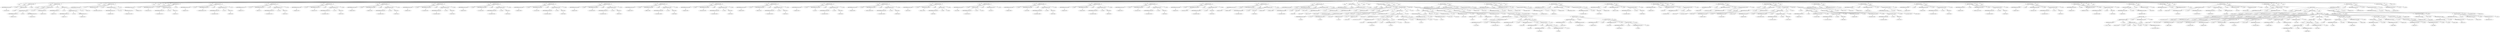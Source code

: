 digraph {

"Prog_91686"->"<
>91687";
"Prog_91686"->"<
>91688";
"Prog_91686"->"CallFunction_91689";
"CallFunction_91689"->"IDENTIFIERExpression_91690";
"IDENTIFIERExpression_91690"->"<set.seed>91691";
"CallFunction_91689"->"<(>91692";
"CallFunction_91689"->"INTExpression_91693";
"INTExpression_91693"->"<1>91694";
"CallFunction_91689"->"<)>91695";
"Prog_91686"->"<
>91696";
"Prog_91686"->"IfStatement_91697";
"IfStatement_91697"->"<if>91698";
"IfStatement_91697"->"<(>91699";
"IfStatement_91697"->"Comparisons_91700";
"Comparisons_91700"->"DollarAndAtOperators_91701";
"DollarAndAtOperators_91701"->"IDENTIFIERExpression_91702";
"IDENTIFIERExpression_91702"->"<.Platform>91703";
"DollarAndAtOperators_91701"->"<$>91704";
"DollarAndAtOperators_91701"->"IDENTIFIERExpression_91705";
"IDENTIFIERExpression_91705"->"<OS.type>91706";
"Comparisons_91700"->"<==>91707";
"Comparisons_91700"->"STRINGExpression_91708";
"STRINGExpression_91708"->"<windows>91709";
"IfStatement_91697"->"<)>91710";
"IfStatement_91697"->"CallFunction_91711";
"CallFunction_91711"->"IDENTIFIERExpression_91712";
"IDENTIFIERExpression_91712"->"<options>91713";
"CallFunction_91711"->"<(>91714";
"CallFunction_91711"->"AssignmentOpetators_91715";
"AssignmentOpetators_91715"->"IDENTIFIERExpression_91716";
"IDENTIFIERExpression_91716"->"<pager>91717";
"AssignmentOpetators_91715"->"<=>91718";
"AssignmentOpetators_91715"->"STRINGExpression_91719";
"STRINGExpression_91719"->"<console>91720";
"CallFunction_91711"->"<)>91721";
"Prog_91686"->"<
>91722";
"Prog_91686"->"<
>91723";
"Prog_91686"->"CallFunction_91724";
"CallFunction_91724"->"IDENTIFIERExpression_91725";
"IDENTIFIERExpression_91725"->"<pdf>91726";
"CallFunction_91724"->"<(>91727";
"CallFunction_91724"->"STRINGExpression_91728";
"STRINGExpression_91728"->"<reg-examples-1.pdf>91729";
"CallFunction_91724"->"<,>91730";
"CallFunction_91724"->"AssignmentOpetators_91731";
"AssignmentOpetators_91731"->"IDENTIFIERExpression_91732";
"IDENTIFIERExpression_91732"->"<encoding>91733";
"AssignmentOpetators_91731"->"<=>91734";
"AssignmentOpetators_91731"->"STRINGExpression_91735";
"STRINGExpression_91735"->"<ISOLatin1.enc>91736";
"CallFunction_91724"->"<)>91737";
"Prog_91686"->"<
>91738";
"Prog_91686"->"<
>91739";
"Prog_91686"->"<
>91740";
"Prog_91686"->"<
>91741";
"Prog_91686"->"CallFunction_91742";
"CallFunction_91742"->"IDENTIFIERExpression_91743";
"IDENTIFIERExpression_91743"->"<example>91744";
"CallFunction_91742"->"<(>91745";
"CallFunction_91742"->"IDENTIFIERExpression_91746";
"IDENTIFIERExpression_91746"->"<Cstack_info>91747";
"CallFunction_91742"->"<,>91748";
"CallFunction_91742"->"AssignmentOpetators_91749";
"AssignmentOpetators_91749"->"IDENTIFIERExpression_91750";
"IDENTIFIERExpression_91750"->"<run.donttest>91751";
"AssignmentOpetators_91749"->"<=>91752";
"AssignmentOpetators_91749"->"TRUE_91753";
"TRUE_91753"->"<TRUE>91754";
"CallFunction_91742"->"<)>91755";
"Prog_91686"->"<
>91756";
"Prog_91686"->"CallFunction_91757";
"CallFunction_91757"->"IDENTIFIERExpression_91758";
"IDENTIFIERExpression_91758"->"<example>91759";
"CallFunction_91757"->"<(>91760";
"CallFunction_91757"->"IDENTIFIERExpression_91761";
"IDENTIFIERExpression_91761"->"<DateTimeClasses>91762";
"CallFunction_91757"->"<,>91763";
"CallFunction_91757"->"AssignmentOpetators_91764";
"AssignmentOpetators_91764"->"IDENTIFIERExpression_91765";
"IDENTIFIERExpression_91765"->"<run.donttest>91766";
"AssignmentOpetators_91764"->"<=>91767";
"AssignmentOpetators_91764"->"TRUE_91768";
"TRUE_91768"->"<TRUE>91769";
"CallFunction_91757"->"<)>91770";
"Prog_91686"->"<
>91771";
"Prog_91686"->"CallFunction_91772";
"CallFunction_91772"->"IDENTIFIERExpression_91773";
"IDENTIFIERExpression_91773"->"<example>91774";
"CallFunction_91772"->"<(>91775";
"CallFunction_91772"->"IDENTIFIERExpression_91776";
"IDENTIFIERExpression_91776"->"<Dates>91777";
"CallFunction_91772"->"<,>91778";
"CallFunction_91772"->"AssignmentOpetators_91779";
"AssignmentOpetators_91779"->"IDENTIFIERExpression_91780";
"IDENTIFIERExpression_91780"->"<run.donttest>91781";
"AssignmentOpetators_91779"->"<=>91782";
"AssignmentOpetators_91779"->"TRUE_91783";
"TRUE_91783"->"<TRUE>91784";
"CallFunction_91772"->"<)>91785";
"Prog_91686"->"<
>91786";
"Prog_91686"->"CallFunction_91787";
"CallFunction_91787"->"IDENTIFIERExpression_91788";
"IDENTIFIERExpression_91788"->"<example>91789";
"CallFunction_91787"->"<(>91790";
"CallFunction_91787"->"IDENTIFIERExpression_91791";
"IDENTIFIERExpression_91791"->"<Ops.Date>91792";
"CallFunction_91787"->"<,>91793";
"CallFunction_91787"->"AssignmentOpetators_91794";
"AssignmentOpetators_91794"->"IDENTIFIERExpression_91795";
"IDENTIFIERExpression_91795"->"<run.donttest>91796";
"AssignmentOpetators_91794"->"<=>91797";
"AssignmentOpetators_91794"->"TRUE_91798";
"TRUE_91798"->"<TRUE>91799";
"CallFunction_91787"->"<)>91800";
"Prog_91686"->"<
>91801";
"Prog_91686"->"CallFunction_91802";
"CallFunction_91802"->"IDENTIFIERExpression_91803";
"IDENTIFIERExpression_91803"->"<example>91804";
"CallFunction_91802"->"<(>91805";
"CallFunction_91802"->"IDENTIFIERExpression_91806";
"IDENTIFIERExpression_91806"->"<Random>91807";
"CallFunction_91802"->"<,>91808";
"CallFunction_91802"->"AssignmentOpetators_91809";
"AssignmentOpetators_91809"->"IDENTIFIERExpression_91810";
"IDENTIFIERExpression_91810"->"<run.donttest>91811";
"AssignmentOpetators_91809"->"<=>91812";
"AssignmentOpetators_91809"->"TRUE_91813";
"TRUE_91813"->"<TRUE>91814";
"CallFunction_91802"->"<)>91815";
"Prog_91686"->"<
>91816";
"Prog_91686"->"CallFunction_91817";
"CallFunction_91817"->"IDENTIFIERExpression_91818";
"IDENTIFIERExpression_91818"->"<example>91819";
"CallFunction_91817"->"<(>91820";
"CallFunction_91817"->"IDENTIFIERExpression_91821";
"IDENTIFIERExpression_91821"->"<Sys.getpid>91822";
"CallFunction_91817"->"<,>91823";
"CallFunction_91817"->"AssignmentOpetators_91824";
"AssignmentOpetators_91824"->"IDENTIFIERExpression_91825";
"IDENTIFIERExpression_91825"->"<run.donttest>91826";
"AssignmentOpetators_91824"->"<=>91827";
"AssignmentOpetators_91824"->"TRUE_91828";
"TRUE_91828"->"<TRUE>91829";
"CallFunction_91817"->"<)>91830";
"Prog_91686"->"<
>91831";
"Prog_91686"->"CallFunction_91832";
"CallFunction_91832"->"IDENTIFIERExpression_91833";
"IDENTIFIERExpression_91833"->"<example>91834";
"CallFunction_91832"->"<(>91835";
"CallFunction_91832"->"IDENTIFIERExpression_91836";
"IDENTIFIERExpression_91836"->"<Sys.sleep>91837";
"CallFunction_91832"->"<,>91838";
"CallFunction_91832"->"AssignmentOpetators_91839";
"AssignmentOpetators_91839"->"IDENTIFIERExpression_91840";
"IDENTIFIERExpression_91840"->"<run.donttest>91841";
"AssignmentOpetators_91839"->"<=>91842";
"AssignmentOpetators_91839"->"TRUE_91843";
"TRUE_91843"->"<TRUE>91844";
"CallFunction_91832"->"<)>91845";
"Prog_91686"->"<
>91846";
"Prog_91686"->"CallFunction_91847";
"CallFunction_91847"->"IDENTIFIERExpression_91848";
"IDENTIFIERExpression_91848"->"<example>91849";
"CallFunction_91847"->"<(>91850";
"CallFunction_91847"->"IDENTIFIERExpression_91851";
"IDENTIFIERExpression_91851"->"<Sys.time>91852";
"CallFunction_91847"->"<,>91853";
"CallFunction_91847"->"AssignmentOpetators_91854";
"AssignmentOpetators_91854"->"IDENTIFIERExpression_91855";
"IDENTIFIERExpression_91855"->"<run.donttest>91856";
"AssignmentOpetators_91854"->"<=>91857";
"AssignmentOpetators_91854"->"TRUE_91858";
"TRUE_91858"->"<TRUE>91859";
"CallFunction_91847"->"<)>91860";
"Prog_91686"->"<
>91861";
"Prog_91686"->"CallFunction_91862";
"CallFunction_91862"->"IDENTIFIERExpression_91863";
"IDENTIFIERExpression_91863"->"<example>91864";
"CallFunction_91862"->"<(>91865";
"CallFunction_91862"->"IDENTIFIERExpression_91866";
"IDENTIFIERExpression_91866"->"<as.POSIXlt>91867";
"CallFunction_91862"->"<,>91868";
"CallFunction_91862"->"AssignmentOpetators_91869";
"AssignmentOpetators_91869"->"IDENTIFIERExpression_91870";
"IDENTIFIERExpression_91870"->"<run.donttest>91871";
"AssignmentOpetators_91869"->"<=>91872";
"AssignmentOpetators_91869"->"TRUE_91873";
"TRUE_91873"->"<TRUE>91874";
"CallFunction_91862"->"<)>91875";
"Prog_91686"->"<
>91876";
"Prog_91686"->"CallFunction_91877";
"CallFunction_91877"->"IDENTIFIERExpression_91878";
"IDENTIFIERExpression_91878"->"<example>91879";
"CallFunction_91877"->"<(>91880";
"CallFunction_91877"->"IDENTIFIERExpression_91881";
"IDENTIFIERExpression_91881"->"<difftime>91882";
"CallFunction_91877"->"<,>91883";
"CallFunction_91877"->"AssignmentOpetators_91884";
"AssignmentOpetators_91884"->"IDENTIFIERExpression_91885";
"IDENTIFIERExpression_91885"->"<run.donttest>91886";
"AssignmentOpetators_91884"->"<=>91887";
"AssignmentOpetators_91884"->"TRUE_91888";
"TRUE_91888"->"<TRUE>91889";
"CallFunction_91877"->"<)>91890";
"Prog_91686"->"<
>91891";
"Prog_91686"->"CallFunction_91892";
"CallFunction_91892"->"IDENTIFIERExpression_91893";
"IDENTIFIERExpression_91893"->"<example>91894";
"CallFunction_91892"->"<(>91895";
"CallFunction_91892"->"IDENTIFIERExpression_91896";
"IDENTIFIERExpression_91896"->"<format.Date>91897";
"CallFunction_91892"->"<,>91898";
"CallFunction_91892"->"AssignmentOpetators_91899";
"AssignmentOpetators_91899"->"IDENTIFIERExpression_91900";
"IDENTIFIERExpression_91900"->"<run.donttest>91901";
"AssignmentOpetators_91899"->"<=>91902";
"AssignmentOpetators_91899"->"TRUE_91903";
"TRUE_91903"->"<TRUE>91904";
"CallFunction_91892"->"<)>91905";
"Prog_91686"->"<
>91906";
"Prog_91686"->"CallFunction_91907";
"CallFunction_91907"->"IDENTIFIERExpression_91908";
"IDENTIFIERExpression_91908"->"<example>91909";
"CallFunction_91907"->"<(>91910";
"CallFunction_91907"->"IDENTIFIERExpression_91911";
"IDENTIFIERExpression_91911"->"<Reduce>91912";
"CallFunction_91907"->"<,>91913";
"CallFunction_91907"->"AssignmentOpetators_91914";
"AssignmentOpetators_91914"->"IDENTIFIERExpression_91915";
"IDENTIFIERExpression_91915"->"<run.donttest>91916";
"AssignmentOpetators_91914"->"<=>91917";
"AssignmentOpetators_91914"->"TRUE_91918";
"TRUE_91918"->"<TRUE>91919";
"CallFunction_91907"->"<)>91920";
"Prog_91686"->"<
>91921";
"Prog_91686"->"CallFunction_91922";
"CallFunction_91922"->"IDENTIFIERExpression_91923";
"IDENTIFIERExpression_91923"->"<example>91924";
"CallFunction_91922"->"<(>91925";
"CallFunction_91922"->"IDENTIFIERExpression_91926";
"IDENTIFIERExpression_91926"->"<gc>91927";
"CallFunction_91922"->"<,>91928";
"CallFunction_91922"->"AssignmentOpetators_91929";
"AssignmentOpetators_91929"->"IDENTIFIERExpression_91930";
"IDENTIFIERExpression_91930"->"<run.donttest>91931";
"AssignmentOpetators_91929"->"<=>91932";
"AssignmentOpetators_91929"->"TRUE_91933";
"TRUE_91933"->"<TRUE>91934";
"CallFunction_91922"->"<)>91935";
"Prog_91686"->"<
>91936";
"Prog_91686"->"CallFunction_91937";
"CallFunction_91937"->"IDENTIFIERExpression_91938";
"IDENTIFIERExpression_91938"->"<example>91939";
"CallFunction_91937"->"<(>91940";
"CallFunction_91937"->"IDENTIFIERExpression_91941";
"IDENTIFIERExpression_91941"->"<memory.profile>91942";
"CallFunction_91937"->"<,>91943";
"CallFunction_91937"->"AssignmentOpetators_91944";
"AssignmentOpetators_91944"->"IDENTIFIERExpression_91945";
"IDENTIFIERExpression_91945"->"<run.donttest>91946";
"AssignmentOpetators_91944"->"<=>91947";
"AssignmentOpetators_91944"->"TRUE_91948";
"TRUE_91948"->"<TRUE>91949";
"CallFunction_91937"->"<)>91950";
"Prog_91686"->"<
>91951";
"Prog_91686"->"CallFunction_91952";
"CallFunction_91952"->"IDENTIFIERExpression_91953";
"IDENTIFIERExpression_91953"->"<paste>91954";
"CallFunction_91952"->"<(>91955";
"CallFunction_91952"->"STRINGExpression_91956";
"STRINGExpression_91956"->"<Today is>91957";
"CallFunction_91952"->"<,>91958";
"CallFunction_91952"->"CallFunction_91959";
"CallFunction_91959"->"IDENTIFIERExpression_91960";
"IDENTIFIERExpression_91960"->"<date>91961";
"CallFunction_91959"->"<(>91962";
"CallFunction_91959"->"<)>91963";
"CallFunction_91952"->"<)>91964";
"Prog_91686"->"<
>91965";
"Prog_91686"->"CallFunction_91966";
"CallFunction_91966"->"IDENTIFIERExpression_91967";
"IDENTIFIERExpression_91967"->"<trunc>91968";
"CallFunction_91966"->"<(>91969";
"CallFunction_91966"->"CallFunction_91970";
"CallFunction_91970"->"IDENTIFIERExpression_91971";
"IDENTIFIERExpression_91971"->"<Sys.time>91972";
"CallFunction_91970"->"<(>91973";
"CallFunction_91970"->"<)>91974";
"CallFunction_91966"->"<,>91975";
"CallFunction_91966"->"STRINGExpression_91976";
"STRINGExpression_91976"->"<day>91977";
"CallFunction_91966"->"<)>91978";
"Prog_91686"->"<
>91979";
"Prog_91686"->"CallFunction_91980";
"CallFunction_91980"->"IDENTIFIERExpression_91981";
"IDENTIFIERExpression_91981"->"<example>91982";
"CallFunction_91980"->"<(>91983";
"CallFunction_91980"->"IDENTIFIERExpression_91984";
"IDENTIFIERExpression_91984"->"<srcref>91985";
"CallFunction_91980"->"<,>91986";
"CallFunction_91980"->"AssignmentOpetators_91987";
"AssignmentOpetators_91987"->"IDENTIFIERExpression_91988";
"IDENTIFIERExpression_91988"->"<run.donttest>91989";
"AssignmentOpetators_91987"->"<=>91990";
"AssignmentOpetators_91987"->"TRUE_91991";
"TRUE_91991"->"<TRUE>91992";
"CallFunction_91980"->"<)>91993";
"Prog_91686"->"<
>91994";
"Prog_91686"->"CallFunction_91995";
"CallFunction_91995"->"IDENTIFIERExpression_91996";
"IDENTIFIERExpression_91996"->"<example>91997";
"CallFunction_91995"->"<(>91998";
"CallFunction_91995"->"IDENTIFIERExpression_91999";
"IDENTIFIERExpression_91999"->"<strptime>92000";
"CallFunction_91995"->"<,>92001";
"CallFunction_91995"->"AssignmentOpetators_92002";
"AssignmentOpetators_92002"->"IDENTIFIERExpression_92003";
"IDENTIFIERExpression_92003"->"<run.donttest>92004";
"AssignmentOpetators_92002"->"<=>92005";
"AssignmentOpetators_92002"->"TRUE_92006";
"TRUE_92006"->"<TRUE>92007";
"CallFunction_91995"->"<)>92008";
"Prog_91686"->"<
>92009";
"Prog_91686"->"CallFunction_92010";
"CallFunction_92010"->"IDENTIFIERExpression_92011";
"IDENTIFIERExpression_92011"->"<example>92012";
"CallFunction_92010"->"<(>92013";
"CallFunction_92010"->"IDENTIFIERExpression_92014";
"IDENTIFIERExpression_92014"->"<sys.parent>92015";
"CallFunction_92010"->"<,>92016";
"CallFunction_92010"->"AssignmentOpetators_92017";
"AssignmentOpetators_92017"->"IDENTIFIERExpression_92018";
"IDENTIFIERExpression_92018"->"<run.donttest>92019";
"AssignmentOpetators_92017"->"<=>92020";
"AssignmentOpetators_92017"->"TRUE_92021";
"TRUE_92021"->"<TRUE>92022";
"CallFunction_92010"->"<)>92023";
"Prog_91686"->"<
>92024";
"Prog_91686"->"CallFunction_92025";
"CallFunction_92025"->"IDENTIFIERExpression_92026";
"IDENTIFIERExpression_92026"->"<example>92027";
"CallFunction_92025"->"<(>92028";
"CallFunction_92025"->"IDENTIFIERExpression_92029";
"IDENTIFIERExpression_92029"->"<system.time>92030";
"CallFunction_92025"->"<,>92031";
"CallFunction_92025"->"AssignmentOpetators_92032";
"AssignmentOpetators_92032"->"IDENTIFIERExpression_92033";
"IDENTIFIERExpression_92033"->"<run.donttest>92034";
"AssignmentOpetators_92032"->"<=>92035";
"AssignmentOpetators_92032"->"TRUE_92036";
"TRUE_92036"->"<TRUE>92037";
"CallFunction_92025"->"<)>92038";
"Prog_91686"->"<
>92039";
"Prog_91686"->"CallFunction_92040";
"CallFunction_92040"->"IDENTIFIERExpression_92041";
"IDENTIFIERExpression_92041"->"<example>92042";
"CallFunction_92040"->"<(>92043";
"CallFunction_92040"->"IDENTIFIERExpression_92044";
"IDENTIFIERExpression_92044"->"<tempfile>92045";
"CallFunction_92040"->"<,>92046";
"CallFunction_92040"->"AssignmentOpetators_92047";
"AssignmentOpetators_92047"->"IDENTIFIERExpression_92048";
"IDENTIFIERExpression_92048"->"<run.donttest>92049";
"AssignmentOpetators_92047"->"<=>92050";
"AssignmentOpetators_92047"->"TRUE_92051";
"TRUE_92051"->"<TRUE>92052";
"CallFunction_92040"->"<)>92053";
"Prog_91686"->"<
>92054";
"Prog_91686"->"CallFunction_92055";
"CallFunction_92055"->"IDENTIFIERExpression_92056";
"IDENTIFIERExpression_92056"->"<example>92057";
"CallFunction_92055"->"<(>92058";
"CallFunction_92055"->"IDENTIFIERExpression_92059";
"IDENTIFIERExpression_92059"->"<weekdays>92060";
"CallFunction_92055"->"<,>92061";
"CallFunction_92055"->"AssignmentOpetators_92062";
"AssignmentOpetators_92062"->"IDENTIFIERExpression_92063";
"IDENTIFIERExpression_92063"->"<run.donttest>92064";
"AssignmentOpetators_92062"->"<=>92065";
"AssignmentOpetators_92062"->"TRUE_92066";
"TRUE_92066"->"<TRUE>92067";
"CallFunction_92055"->"<)>92068";
"Prog_91686"->"<
>92069";
"Prog_91686"->"CallFunction_92070";
"CallFunction_92070"->"IDENTIFIERExpression_92071";
"IDENTIFIERExpression_92071"->"<library>92072";
"CallFunction_92070"->"<(>92073";
"CallFunction_92070"->"AssignmentOpetators_92074";
"AssignmentOpetators_92074"->"IDENTIFIERExpression_92075";
"IDENTIFIERExpression_92075"->"<help>92076";
"AssignmentOpetators_92074"->"<=>92077";
"AssignmentOpetators_92074"->"STRINGExpression_92078";
"STRINGExpression_92078"->"<splines>92079";
"CallFunction_92070"->"<)>92080";
"Prog_91686"->"<
>92081";
"Prog_91686"->"<
>92082";
"Prog_91686"->"<
>92083";
"Prog_91686"->"IfElseStatement_92084";
"IfElseStatement_92084"->"<if>92085";
"IfElseStatement_92084"->"<(>92086";
"IfElseStatement_92084"->"CallFunction_92087";
"CallFunction_92087"->"IDENTIFIERExpression_92088";
"IDENTIFIERExpression_92088"->"<require>92089";
"CallFunction_92087"->"<(>92090";
"CallFunction_92087"->"STRINGExpression_92091";
"STRINGExpression_92091"->"<microbenchmark>92092";
"CallFunction_92087"->"<)>92093";
"IfElseStatement_92084"->"<)>92094";
"IfElseStatement_92084"->"Compound_92095";
"Compound_92095"->"<{>92096";
"Compound_92095"->"CallFunction_92097";
"CallFunction_92097"->"AssignmentOpetators_92098";
"AssignmentOpetators_92098"->"IDENTIFIERExpression_92099";
"IDENTIFIERExpression_92099"->"<x>92100";
"AssignmentOpetators_92098"->"<<->92101";
"AssignmentOpetators_92098"->"IDENTIFIERExpression_92102";
"IDENTIFIERExpression_92102"->"<c>92103";
"CallFunction_92097"->"<(>92104";
"CallFunction_92097"->"NaN_92105";
"NaN_92105"->"<NaN>92106";
"CallFunction_92097"->"<,>92107";
"CallFunction_92097"->"ColonOperator_92108";
"ColonOperator_92108"->"INTExpression_92109";
"INTExpression_92109"->"<1>92110";
"ColonOperator_92108"->"<:>92111";
"ColonOperator_92108"->"INTExpression_92112";
"INTExpression_92112"->"<10000>92113";
"CallFunction_92097"->"<)>92114";
"Compound_92095"->"<
>92115";
"Compound_92095"->"CallFunction_92116";
"CallFunction_92116"->"IDENTIFIERExpression_92117";
"IDENTIFIERExpression_92117"->"<print>92118";
"CallFunction_92116"->"<(>92119";
"CallFunction_92116"->"CallFunction_92120";
"CallFunction_92120"->"IDENTIFIERExpression_92121";
"IDENTIFIERExpression_92121"->"<microbenchmark>92122";
"CallFunction_92120"->"<(>92123";
"CallFunction_92120"->"CallFunction_92124";
"CallFunction_92124"->"IDENTIFIERExpression_92125";
"IDENTIFIERExpression_92125"->"<any>92126";
"CallFunction_92124"->"<(>92127";
"CallFunction_92124"->"CallFunction_92128";
"CallFunction_92128"->"IDENTIFIERExpression_92129";
"IDENTIFIERExpression_92129"->"<is.na>92130";
"CallFunction_92128"->"<(>92131";
"CallFunction_92128"->"IDENTIFIERExpression_92132";
"IDENTIFIERExpression_92132"->"<x>92133";
"CallFunction_92128"->"<)>92134";
"CallFunction_92124"->"<)>92135";
"CallFunction_92120"->"<,>92136";
"CallFunction_92120"->"CallFunction_92137";
"CallFunction_92137"->"IDENTIFIERExpression_92138";
"IDENTIFIERExpression_92138"->"<anyNA>92139";
"CallFunction_92137"->"<(>92140";
"CallFunction_92137"->"IDENTIFIERExpression_92141";
"IDENTIFIERExpression_92141"->"<x>92142";
"CallFunction_92137"->"<)>92143";
"CallFunction_92120"->"<)>92144";
"CallFunction_92116"->"<)>92145";
"Compound_92095"->"<
>92146";
"Compound_92095"->"<}>92147";
"IfElseStatement_92084"->"<else>92148";
"IfElseStatement_92084"->"Compound_92149";
"Compound_92149"->"<{>92150";
"Compound_92149"->"CallFunction_92151";
"CallFunction_92151"->"AssignmentOpetators_92152";
"AssignmentOpetators_92152"->"IDENTIFIERExpression_92153";
"IDENTIFIERExpression_92153"->"<x>92154";
"AssignmentOpetators_92152"->"<<->92155";
"AssignmentOpetators_92152"->"IDENTIFIERExpression_92156";
"IDENTIFIERExpression_92156"->"<c>92157";
"CallFunction_92151"->"<(>92158";
"CallFunction_92151"->"NaN_92159";
"NaN_92159"->"<NaN>92160";
"CallFunction_92151"->"<,>92161";
"CallFunction_92151"->"FLOATExpression_92162";
"FLOATExpression_92162"->"<1e6>92163";
"CallFunction_92151"->"<)>92164";
"Compound_92149"->"<
>92165";
"Compound_92149"->"AssignmentOpetators_92166";
"AssignmentOpetators_92166"->"IDENTIFIERExpression_92167";
"IDENTIFIERExpression_92167"->"<nSim>92168";
"AssignmentOpetators_92166"->"<<->92169";
"AssignmentOpetators_92166"->"ExponentiationBinary_92170";
"ExponentiationBinary_92170"->"INTExpression_92171";
"INTExpression_92171"->"<2>92172";
"ExponentiationBinary_92170"->"<^>92173";
"ExponentiationBinary_92170"->"INTExpression_92174";
"INTExpression_92174"->"<13>92175";
"Compound_92149"->"<
>92176";
"Compound_92149"->"CallFunction_92177";
"CallFunction_92177"->"IDENTIFIERExpression_92178";
"IDENTIFIERExpression_92178"->"<print>92179";
"CallFunction_92177"->"<(>92180";
"CallFunction_92177"->"CallFunction_92181";
"CallFunction_92181"->"IDENTIFIERExpression_92182";
"IDENTIFIERExpression_92182"->"<rbind>92183";
"CallFunction_92181"->"<(>92184";
"CallFunction_92181"->"CallFunction_92185";
"CallFunction_92185"->"AssignmentOpetators_92186";
"AssignmentOpetators_92186"->"IDENTIFIERExpression_92187";
"IDENTIFIERExpression_92187"->"<is.na>92188";
"AssignmentOpetators_92186"->"<=>92189";
"AssignmentOpetators_92186"->"IDENTIFIERExpression_92190";
"IDENTIFIERExpression_92190"->"<system.time>92191";
"CallFunction_92185"->"<(>92192";
"CallFunction_92185"->"CallFunction_92193";
"CallFunction_92193"->"IDENTIFIERExpression_92194";
"IDENTIFIERExpression_92194"->"<replicate>92195";
"CallFunction_92193"->"<(>92196";
"CallFunction_92193"->"IDENTIFIERExpression_92197";
"IDENTIFIERExpression_92197"->"<nSim>92198";
"CallFunction_92193"->"<,>92199";
"CallFunction_92193"->"CallFunction_92200";
"CallFunction_92200"->"IDENTIFIERExpression_92201";
"IDENTIFIERExpression_92201"->"<any>92202";
"CallFunction_92200"->"<(>92203";
"CallFunction_92200"->"CallFunction_92204";
"CallFunction_92204"->"IDENTIFIERExpression_92205";
"IDENTIFIERExpression_92205"->"<is.na>92206";
"CallFunction_92204"->"<(>92207";
"CallFunction_92204"->"IDENTIFIERExpression_92208";
"IDENTIFIERExpression_92208"->"<x>92209";
"CallFunction_92204"->"<)>92210";
"CallFunction_92200"->"<)>92211";
"CallFunction_92193"->"<)>92212";
"CallFunction_92185"->"<)>92213";
"CallFunction_92181"->"<,>92214";
"CallFunction_92181"->"CallFunction_92215";
"CallFunction_92215"->"AssignmentOpetators_92216";
"AssignmentOpetators_92216"->"IDENTIFIERExpression_92217";
"IDENTIFIERExpression_92217"->"<anyNA>92218";
"AssignmentOpetators_92216"->"<=>92219";
"AssignmentOpetators_92216"->"IDENTIFIERExpression_92220";
"IDENTIFIERExpression_92220"->"<system.time>92221";
"CallFunction_92215"->"<(>92222";
"CallFunction_92215"->"CallFunction_92223";
"CallFunction_92223"->"IDENTIFIERExpression_92224";
"IDENTIFIERExpression_92224"->"<replicate>92225";
"CallFunction_92223"->"<(>92226";
"CallFunction_92223"->"IDENTIFIERExpression_92227";
"IDENTIFIERExpression_92227"->"<nSim>92228";
"CallFunction_92223"->"<,>92229";
"CallFunction_92223"->"CallFunction_92230";
"CallFunction_92230"->"IDENTIFIERExpression_92231";
"IDENTIFIERExpression_92231"->"<anyNA>92232";
"CallFunction_92230"->"<(>92233";
"CallFunction_92230"->"IDENTIFIERExpression_92234";
"IDENTIFIERExpression_92234"->"<x>92235";
"CallFunction_92230"->"<)>92236";
"CallFunction_92223"->"<)>92237";
"CallFunction_92215"->"<)>92238";
"CallFunction_92181"->"<)>92239";
"CallFunction_92177"->"<)>92240";
"Compound_92149"->"<
>92241";
"Compound_92149"->"<}>92242";
"Prog_91686"->"<
>92243";
"Prog_91686"->"<
>92244";
"Prog_91686"->"<
>92245";
"Prog_91686"->"CallFunction_92246";
"CallFunction_92246"->"IDENTIFIERExpression_92247";
"IDENTIFIERExpression_92247"->"<example>92248";
"CallFunction_92246"->"<(>92249";
"CallFunction_92246"->"IDENTIFIERExpression_92250";
"IDENTIFIERExpression_92250"->"<news>92251";
"CallFunction_92246"->"<,>92252";
"CallFunction_92246"->"AssignmentOpetators_92253";
"AssignmentOpetators_92253"->"IDENTIFIERExpression_92254";
"IDENTIFIERExpression_92254"->"<run.donttest>92255";
"AssignmentOpetators_92253"->"<=>92256";
"AssignmentOpetators_92253"->"TRUE_92257";
"TRUE_92257"->"<TRUE>92258";
"CallFunction_92246"->"<)>92259";
"Prog_91686"->"<
>92260";
"Prog_91686"->"CallFunction_92261";
"CallFunction_92261"->"IDENTIFIERExpression_92262";
"IDENTIFIERExpression_92262"->"<example>92263";
"CallFunction_92261"->"<(>92264";
"CallFunction_92261"->"IDENTIFIERExpression_92265";
"IDENTIFIERExpression_92265"->"<sessionInfo>92266";
"CallFunction_92261"->"<,>92267";
"CallFunction_92261"->"AssignmentOpetators_92268";
"AssignmentOpetators_92268"->"IDENTIFIERExpression_92269";
"IDENTIFIERExpression_92269"->"<run.donttest>92270";
"AssignmentOpetators_92268"->"<=>92271";
"AssignmentOpetators_92268"->"TRUE_92272";
"TRUE_92272"->"<TRUE>92273";
"CallFunction_92261"->"<)>92274";
"Prog_91686"->"<
>92275";
"Prog_91686"->"<
>92276";
"Prog_91686"->"<
>92277";
"Prog_91686"->"CallFunction_92278";
"CallFunction_92278"->"IDENTIFIERExpression_92279";
"IDENTIFIERExpression_92279"->"<example>92280";
"CallFunction_92278"->"<(>92281";
"CallFunction_92278"->"IDENTIFIERExpression_92282";
"IDENTIFIERExpression_92282"->"<JohnsonJohnson>92283";
"CallFunction_92278"->"<,>92284";
"CallFunction_92278"->"AssignmentOpetators_92285";
"AssignmentOpetators_92285"->"IDENTIFIERExpression_92286";
"IDENTIFIERExpression_92286"->"<run.donttest>92287";
"AssignmentOpetators_92285"->"<=>92288";
"AssignmentOpetators_92285"->"TRUE_92289";
"TRUE_92289"->"<TRUE>92290";
"CallFunction_92278"->"<)>92291";
"Prog_91686"->"<
>92292";
"Prog_91686"->"CallFunction_92293";
"CallFunction_92293"->"IDENTIFIERExpression_92294";
"IDENTIFIERExpression_92294"->"<example>92295";
"CallFunction_92293"->"<(>92296";
"CallFunction_92293"->"IDENTIFIERExpression_92297";
"IDENTIFIERExpression_92297"->"<ability.cov>92298";
"CallFunction_92293"->"<,>92299";
"CallFunction_92293"->"AssignmentOpetators_92300";
"AssignmentOpetators_92300"->"IDENTIFIERExpression_92301";
"IDENTIFIERExpression_92301"->"<run.donttest>92302";
"AssignmentOpetators_92300"->"<=>92303";
"AssignmentOpetators_92300"->"TRUE_92304";
"TRUE_92304"->"<TRUE>92305";
"CallFunction_92293"->"<)>92306";
"Prog_91686"->"<
>92307";
"Prog_91686"->"CallFunction_92308";
"CallFunction_92308"->"IDENTIFIERExpression_92309";
"IDENTIFIERExpression_92309"->"<example>92310";
"CallFunction_92308"->"<(>92311";
"CallFunction_92308"->"IDENTIFIERExpression_92312";
"IDENTIFIERExpression_92312"->"<npk>92313";
"CallFunction_92308"->"<,>92314";
"CallFunction_92308"->"AssignmentOpetators_92315";
"AssignmentOpetators_92315"->"IDENTIFIERExpression_92316";
"IDENTIFIERExpression_92316"->"<run.donttest>92317";
"AssignmentOpetators_92315"->"<=>92318";
"AssignmentOpetators_92315"->"TRUE_92319";
"TRUE_92319"->"<TRUE>92320";
"CallFunction_92308"->"<)>92321";
"Prog_91686"->"<
>92322";
"Prog_91686"->"<
>92323";
"Prog_91686"->"<
>92324";
"Prog_91686"->"CallFunction_92325";
"CallFunction_92325"->"IDENTIFIERExpression_92326";
"IDENTIFIERExpression_92326"->"<example>92327";
"CallFunction_92325"->"<(>92328";
"CallFunction_92325"->"IDENTIFIERExpression_92329";
"IDENTIFIERExpression_92329"->"<grSoftVersion>92330";
"CallFunction_92325"->"<,>92331";
"CallFunction_92325"->"AssignmentOpetators_92332";
"AssignmentOpetators_92332"->"IDENTIFIERExpression_92333";
"IDENTIFIERExpression_92333"->"<run.donttest>92334";
"AssignmentOpetators_92332"->"<=>92335";
"AssignmentOpetators_92332"->"TRUE_92336";
"TRUE_92336"->"<TRUE>92337";
"CallFunction_92325"->"<)>92338";
"Prog_91686"->"<
>92339";
"Prog_91686"->"IfElseStatement_92340";
"IfElseStatement_92340"->"<if>92341";
"IfElseStatement_92340"->"<(>92342";
"IfElseStatement_92340"->"Comparisons_92343";
"Comparisons_92343"->"DollarAndAtOperators_92344";
"DollarAndAtOperators_92344"->"IDENTIFIERExpression_92345";
"IDENTIFIERExpression_92345"->"<.Platform>92346";
"DollarAndAtOperators_92344"->"<$>92347";
"DollarAndAtOperators_92344"->"IDENTIFIERExpression_92348";
"IDENTIFIERExpression_92348"->"<OS.type>92349";
"Comparisons_92343"->"<==>92350";
"Comparisons_92343"->"STRINGExpression_92351";
"STRINGExpression_92351"->"<windows>92352";
"IfElseStatement_92340"->"<)>92353";
"IfElseStatement_92340"->"Compound_92354";
"Compound_92354"->"<{>92355";
"Compound_92354"->"CallFunction_92356";
"CallFunction_92356"->"IDENTIFIERExpression_92357";
"IDENTIFIERExpression_92357"->"<example>92358";
"CallFunction_92356"->"<(>92359";
"CallFunction_92356"->"IDENTIFIERExpression_92360";
"IDENTIFIERExpression_92360"->"<windowsFonts>92361";
"CallFunction_92356"->"<,>92362";
"CallFunction_92356"->"AssignmentOpetators_92363";
"AssignmentOpetators_92363"->"IDENTIFIERExpression_92364";
"IDENTIFIERExpression_92364"->"<run.donttest>92365";
"AssignmentOpetators_92363"->"<=>92366";
"AssignmentOpetators_92363"->"TRUE_92367";
"TRUE_92367"->"<TRUE>92368";
"CallFunction_92356"->"<)>92369";
"Compound_92354"->"<
>92370";
"Compound_92354"->"<}>92371";
"IfElseStatement_92340"->"<else>92372";
"IfElseStatement_92340"->"Compound_92373";
"Compound_92373"->"<{>92374";
"Compound_92373"->"CallFunction_92375";
"CallFunction_92375"->"IDENTIFIERExpression_92376";
"IDENTIFIERExpression_92376"->"<example>92377";
"CallFunction_92375"->"<(>92378";
"CallFunction_92375"->"IDENTIFIERExpression_92379";
"IDENTIFIERExpression_92379"->"<X11Fonts>92380";
"CallFunction_92375"->"<,>92381";
"CallFunction_92375"->"AssignmentOpetators_92382";
"AssignmentOpetators_92382"->"IDENTIFIERExpression_92383";
"IDENTIFIERExpression_92383"->"<run.donttest>92384";
"AssignmentOpetators_92382"->"<=>92385";
"AssignmentOpetators_92382"->"TRUE_92386";
"TRUE_92386"->"<TRUE>92387";
"CallFunction_92375"->"<)>92388";
"Compound_92373"->"<
>92389";
"Compound_92373"->"CallFunction_92390";
"CallFunction_92390"->"IDENTIFIERExpression_92391";
"IDENTIFIERExpression_92391"->"<example>92392";
"CallFunction_92390"->"<(>92393";
"CallFunction_92390"->"IDENTIFIERExpression_92394";
"IDENTIFIERExpression_92394"->"<quartzFonts>92395";
"CallFunction_92390"->"<,>92396";
"CallFunction_92390"->"AssignmentOpetators_92397";
"AssignmentOpetators_92397"->"IDENTIFIERExpression_92398";
"IDENTIFIERExpression_92398"->"<run.donttest>92399";
"AssignmentOpetators_92397"->"<=>92400";
"AssignmentOpetators_92397"->"TRUE_92401";
"TRUE_92401"->"<TRUE>92402";
"CallFunction_92390"->"<)>92403";
"Compound_92373"->"<
>92404";
"Compound_92373"->"<}>92405";
"Prog_91686"->"<
>92406";
"Prog_91686"->"<
>92407";
"Prog_91686"->"CallFunction_92408";
"CallFunction_92408"->"IDENTIFIERExpression_92409";
"IDENTIFIERExpression_92409"->"<library>92410";
"CallFunction_92408"->"<(>92411";
"CallFunction_92408"->"IDENTIFIERExpression_92412";
"IDENTIFIERExpression_92412"->"<tools>92413";
"CallFunction_92408"->"<)>92414";
"Prog_91686"->"<
>92415";
"Prog_91686"->"CallFunction_92416";
"CallFunction_92416"->"IDENTIFIERExpression_92417";
"IDENTIFIERExpression_92417"->"<example>92418";
"CallFunction_92416"->"<(>92419";
"CallFunction_92416"->"IDENTIFIERExpression_92420";
"IDENTIFIERExpression_92420"->"<Rdutils>92421";
"CallFunction_92416"->"<,>92422";
"CallFunction_92416"->"AssignmentOpetators_92423";
"AssignmentOpetators_92423"->"IDENTIFIERExpression_92424";
"IDENTIFIERExpression_92424"->"<run.donttest>92425";
"AssignmentOpetators_92423"->"<=>92426";
"AssignmentOpetators_92423"->"TRUE_92427";
"TRUE_92427"->"<TRUE>92428";
"CallFunction_92416"->"<)>92429";
"Prog_91686"->"<
>92430";
"Prog_91686"->"CallFunction_92431";
"CallFunction_92431"->"IDENTIFIERExpression_92432";
"IDENTIFIERExpression_92432"->"<example>92433";
"CallFunction_92431"->"<(>92434";
"CallFunction_92431"->"IDENTIFIERExpression_92435";
"IDENTIFIERExpression_92435"->"<fileutils>92436";
"CallFunction_92431"->"<,>92437";
"CallFunction_92431"->"AssignmentOpetators_92438";
"AssignmentOpetators_92438"->"IDENTIFIERExpression_92439";
"IDENTIFIERExpression_92439"->"<run.donttest>92440";
"AssignmentOpetators_92438"->"<=>92441";
"AssignmentOpetators_92438"->"TRUE_92442";
"TRUE_92442"->"<TRUE>92443";
"CallFunction_92431"->"<)>92444";
"Prog_91686"->"<
>92445";
"Prog_91686"->"CallFunction_92446";
"CallFunction_92446"->"IDENTIFIERExpression_92447";
"IDENTIFIERExpression_92447"->"<example>92448";
"CallFunction_92446"->"<(>92449";
"CallFunction_92446"->"IDENTIFIERExpression_92450";
"IDENTIFIERExpression_92450"->"<makevars_user>92451";
"CallFunction_92446"->"<,>92452";
"CallFunction_92446"->"AssignmentOpetators_92453";
"AssignmentOpetators_92453"->"IDENTIFIERExpression_92454";
"IDENTIFIERExpression_92454"->"<run.donttest>92455";
"AssignmentOpetators_92453"->"<=>92456";
"AssignmentOpetators_92453"->"TRUE_92457";
"TRUE_92457"->"<TRUE>92458";
"CallFunction_92446"->"<)>92459";
"Prog_91686"->"<
>92460";
"Prog_91686"->"<
>92461";
"Prog_91686"->"CallFunction_92462";
"CallFunction_92462"->"IDENTIFIERExpression_92463";
"IDENTIFIERExpression_92463"->"<example>92464";
"CallFunction_92462"->"<(>92465";
"CallFunction_92462"->"IDENTIFIERExpression_92466";
"IDENTIFIERExpression_92466"->"<parseLatex>92467";
"CallFunction_92462"->"<,>92468";
"CallFunction_92462"->"AssignmentOpetators_92469";
"AssignmentOpetators_92469"->"IDENTIFIERExpression_92470";
"IDENTIFIERExpression_92470"->"<run.donttest>92471";
"AssignmentOpetators_92469"->"<=>92472";
"AssignmentOpetators_92469"->"TRUE_92473";
"TRUE_92473"->"<TRUE>92474";
"CallFunction_92462"->"<)>92475";
"Prog_91686"->"<
>92476";
"Prog_91686"->"CallFunction_92477";
"CallFunction_92477"->"IDENTIFIERExpression_92478";
"IDENTIFIERExpression_92478"->"<example>92479";
"CallFunction_92477"->"<(>92480";
"CallFunction_92477"->"IDENTIFIERExpression_92481";
"IDENTIFIERExpression_92481"->"<loadRdMacros>92482";
"CallFunction_92477"->"<,>92483";
"CallFunction_92477"->"AssignmentOpetators_92484";
"AssignmentOpetators_92484"->"IDENTIFIERExpression_92485";
"IDENTIFIERExpression_92485"->"<run.donttest>92486";
"AssignmentOpetators_92484"->"<=>92487";
"AssignmentOpetators_92484"->"TRUE_92488";
"TRUE_92488"->"<TRUE>92489";
"CallFunction_92477"->"<)>92490";
"Prog_91686"->"<
>92491";
"Prog_91686"->"<
>92492";
"Prog_91686"->"<
>92493";
"Prog_91686"->"CallFunction_92494";
"CallFunction_92494"->"AssignmentOpetators_92495";
"AssignmentOpetators_92495"->"IDENTIFIERExpression_92496";
"IDENTIFIERExpression_92496"->"<gVigns>92497";
"AssignmentOpetators_92495"->"<<->92498";
"AssignmentOpetators_92495"->"IDENTIFIERExpression_92499";
"IDENTIFIERExpression_92499"->"<pkgVignettes>92500";
"CallFunction_92494"->"<(>92501";
"CallFunction_92494"->"STRINGExpression_92502";
"STRINGExpression_92502"->"<grid>92503";
"CallFunction_92494"->"<)>92504";
"Prog_91686"->"<
>92505";
"Prog_91686"->"CallFunction_92506";
"CallFunction_92506"->"IDENTIFIERExpression_92507";
"IDENTIFIERExpression_92507"->"<str>92508";
"CallFunction_92506"->"<(>92509";
"CallFunction_92506"->"IDENTIFIERExpression_92510";
"IDENTIFIERExpression_92510"->"<gVigns>92511";
"CallFunction_92506"->"<)>92512";
"Prog_91686"->"<
>92513";
"Prog_91686"->"<
>92514";
"Prog_91686"->"CallFunction_92515";
"CallFunction_92515"->"AssignmentOpetators_92516";
"AssignmentOpetators_92516"->"IDENTIFIERExpression_92517";
"IDENTIFIERExpression_92517"->"<vind>92518";
"AssignmentOpetators_92516"->"<<->92519";
"AssignmentOpetators_92516"->"IDENTIFIERExpression_92520";
"IDENTIFIERExpression_92520"->"<system.file>92521";
"CallFunction_92515"->"<(>92522";
"CallFunction_92515"->"AssignmentOpetators_92523";
"AssignmentOpetators_92523"->"IDENTIFIERExpression_92524";
"IDENTIFIERExpression_92524"->"<package>92525";
"AssignmentOpetators_92523"->"<=>92526";
"AssignmentOpetators_92523"->"STRINGExpression_92527";
"STRINGExpression_92527"->"<grid>92528";
"CallFunction_92515"->"<,>92529";
"CallFunction_92515"->"STRINGExpression_92530";
"STRINGExpression_92530"->"<doc>92531";
"CallFunction_92515"->"<,>92532";
"CallFunction_92515"->"STRINGExpression_92533";
"STRINGExpression_92533"->"<index.html>92534";
"CallFunction_92515"->"<)>92535";
"Prog_91686"->"<
>92536";
"Prog_91686"->"IfStatement_92537";
"IfStatement_92537"->"<if>92538";
"IfStatement_92537"->"<(>92539";
"IfStatement_92537"->"CallFunction_92540";
"CallFunction_92540"->"IDENTIFIERExpression_92541";
"IDENTIFIERExpression_92541"->"<nzchar>92542";
"CallFunction_92540"->"<(>92543";
"CallFunction_92540"->"IDENTIFIERExpression_92544";
"IDENTIFIERExpression_92544"->"<vind>92545";
"CallFunction_92540"->"<)>92546";
"IfStatement_92537"->"<)>92547";
"IfStatement_92537"->"Compound_92548";
"Compound_92548"->"<{>92549";
"Compound_92548"->"CallFunction_92550";
"CallFunction_92550"->"Comparisons_92551";
"Comparisons_92551"->"CallFunction_92552";
"CallFunction_92552"->"AssignmentOpetators_92553";
"AssignmentOpetators_92553"->"STRINGExpression_92554";
"STRINGExpression_92554"->"<`%=f=%`>92555";
"AssignmentOpetators_92553"->"<<->92556";
"AssignmentOpetators_92553"->"DefineFunction_92557";
"DefineFunction_92557"->"<function>92558";
"DefineFunction_92557"->"<(>92559";
"DefineFunction_92557"->"<a>92560";
"DefineFunction_92557"->"<,>92561";
"DefineFunction_92557"->"<b>92562";
"DefineFunction_92557"->"<)>92563";
"DefineFunction_92557"->"IDENTIFIERExpression_92564";
"IDENTIFIERExpression_92564"->"<normalizePath>92565";
"CallFunction_92552"->"<(>92566";
"CallFunction_92552"->"IDENTIFIERExpression_92567";
"IDENTIFIERExpression_92567"->"<a>92568";
"CallFunction_92552"->"<)>92569";
"Comparisons_92551"->"<==>92570";
"Comparisons_92551"->"IDENTIFIERExpression_92571";
"IDENTIFIERExpression_92571"->"<normalizePath>92572";
"CallFunction_92550"->"<(>92573";
"CallFunction_92550"->"IDENTIFIERExpression_92574";
"IDENTIFIERExpression_92574"->"<b>92575";
"CallFunction_92550"->"<)>92576";
"Compound_92548"->"<
>92577";
"Compound_92548"->"CallFunction_92578";
"CallFunction_92578"->"IDENTIFIERExpression_92579";
"IDENTIFIERExpression_92579"->"<with>92580";
"CallFunction_92578"->"<(>92581";
"CallFunction_92578"->"IDENTIFIERExpression_92582";
"IDENTIFIERExpression_92582"->"<gVigns>92583";
"CallFunction_92578"->"<,>92584";
"CallFunction_92578"->"CallFunction_92585";
"CallFunction_92585"->"IDENTIFIERExpression_92586";
"IDENTIFIERExpression_92586"->"<stopifnot>92587";
"CallFunction_92585"->"<(>92588";
"CallFunction_92585"->"Comparisons_92589";
"Comparisons_92589"->"IDENTIFIERExpression_92590";
"IDENTIFIERExpression_92590"->"<engines>92591";
"Comparisons_92589"->"<==>92592";
"Comparisons_92589"->"STRINGExpression_92593";
"STRINGExpression_92593"->"<utils::Sweave>92594";
"CallFunction_92585"->"<,>92595";
"CallFunction_92585"->"CallFunction_92596";
"CallFunction_92596"->"WrappedWithPercent_92597";
"WrappedWithPercent_92597"->"IDENTIFIERExpression_92598";
"IDENTIFIERExpression_92598"->"<pkgdir>92599";
"WrappedWithPercent_92597"->"<%=f=%>92600";
"WrappedWithPercent_92597"->"IDENTIFIERExpression_92601";
"IDENTIFIERExpression_92601"->"<system.file>92602";
"CallFunction_92596"->"<(>92603";
"CallFunction_92596"->"AssignmentOpetators_92604";
"AssignmentOpetators_92604"->"IDENTIFIERExpression_92605";
"IDENTIFIERExpression_92605"->"<package>92606";
"AssignmentOpetators_92604"->"<=>92607";
"AssignmentOpetators_92604"->"STRINGExpression_92608";
"STRINGExpression_92608"->"<grid>92609";
"CallFunction_92596"->"<)>92610";
"CallFunction_92585"->"<,>92611";
"CallFunction_92585"->"CallFunction_92612";
"CallFunction_92612"->"WrappedWithPercent_92613";
"WrappedWithPercent_92613"->"IDENTIFIERExpression_92614";
"IDENTIFIERExpression_92614"->"<dir>92615";
"WrappedWithPercent_92613"->"<%=f=%>92616";
"WrappedWithPercent_92613"->"IDENTIFIERExpression_92617";
"IDENTIFIERExpression_92617"->"<system.file>92618";
"CallFunction_92612"->"<(>92619";
"CallFunction_92612"->"AssignmentOpetators_92620";
"AssignmentOpetators_92620"->"IDENTIFIERExpression_92621";
"IDENTIFIERExpression_92621"->"<package>92622";
"AssignmentOpetators_92620"->"<=>92623";
"AssignmentOpetators_92620"->"STRINGExpression_92624";
"STRINGExpression_92624"->"<grid>92625";
"CallFunction_92612"->"<,>92626";
"CallFunction_92612"->"STRINGExpression_92627";
"STRINGExpression_92627"->"<doc>92628";
"CallFunction_92612"->"<)>92629";
"CallFunction_92585"->"<,>92630";
"CallFunction_92585"->"Comparisons_92631";
"Comparisons_92631"->"Parenthesis_92632";
"Parenthesis_92632"->"<(>92633";
"Parenthesis_92632"->"CallFunction_92634";
"CallFunction_92634"->"AssignmentOpetators_92635";
"AssignmentOpetators_92635"->"IDENTIFIERExpression_92636";
"IDENTIFIERExpression_92636"->"<n.>92637";
"AssignmentOpetators_92635"->"<<->92638";
"AssignmentOpetators_92635"->"IDENTIFIERExpression_92639";
"IDENTIFIERExpression_92639"->"<length>92640";
"CallFunction_92634"->"<(>92641";
"CallFunction_92634"->"IDENTIFIERExpression_92642";
"IDENTIFIERExpression_92642"->"<docs>92643";
"CallFunction_92634"->"<)>92644";
"Parenthesis_92632"->"<)>92645";
"Comparisons_92631"->"<>=>92646";
"Comparisons_92631"->"INTExpression_92647";
"INTExpression_92647"->"<12>92648";
"CallFunction_92585"->"<,>92649";
"CallFunction_92585"->"CallFunction_92650";
"CallFunction_92650"->"Comparisons_92651";
"Comparisons_92651"->"IDENTIFIERExpression_92652";
"IDENTIFIERExpression_92652"->"<n.>92653";
"Comparisons_92651"->"<==>92654";
"Comparisons_92651"->"IDENTIFIERExpression_92655";
"IDENTIFIERExpression_92655"->"<length>92656";
"CallFunction_92650"->"<(>92657";
"CallFunction_92650"->"IDENTIFIERExpression_92658";
"IDENTIFIERExpression_92658"->"<names>92659";
"CallFunction_92650"->"<)>92660";
"CallFunction_92585"->"<,>92661";
"CallFunction_92585"->"CallFunction_92662";
"CallFunction_92662"->"Comparisons_92663";
"Comparisons_92663"->"IDENTIFIERExpression_92664";
"IDENTIFIERExpression_92664"->"<n.>92665";
"Comparisons_92663"->"<==>92666";
"Comparisons_92663"->"IDENTIFIERExpression_92667";
"IDENTIFIERExpression_92667"->"<length>92668";
"CallFunction_92662"->"<(>92669";
"CallFunction_92662"->"IDENTIFIERExpression_92670";
"IDENTIFIERExpression_92670"->"<engines>92671";
"CallFunction_92662"->"<)>92672";
"CallFunction_92585"->"<,>92673";
"CallFunction_92585"->"Comparisons_92674";
"Comparisons_92674"->"CallFunction_92675";
"CallFunction_92675"->"IDENTIFIERExpression_92676";
"IDENTIFIERExpression_92676"->"<length>92677";
"CallFunction_92675"->"<(>92678";
"CallFunction_92675"->"IDENTIFIERExpression_92679";
"IDENTIFIERExpression_92679"->"<msg>92680";
"CallFunction_92675"->"<)>92681";
"Comparisons_92674"->"<==>92682";
"Comparisons_92674"->"INTExpression_92683";
"INTExpression_92683"->"<0>92684";
"CallFunction_92585"->"<)>92685";
"CallFunction_92578"->"<)>92686";
"Compound_92548"->"<
>92687";
"Compound_92548"->"CallFunction_92688";
"CallFunction_92688"->"IDENTIFIERExpression_92689";
"IDENTIFIERExpression_92689"->"<stopifnot>92690";
"CallFunction_92688"->"<(>92691";
"CallFunction_92688"->"WrappedWithPercent_92692";
"WrappedWithPercent_92692"->"STRINGExpression_92693";
"STRINGExpression_92693"->"<grid>92694";
"WrappedWithPercent_92692"->"<%in%>92695";
"WrappedWithPercent_92692"->"DollarAndAtOperators_92696";
"DollarAndAtOperators_92696"->"IDENTIFIERExpression_92697";
"IDENTIFIERExpression_92697"->"<gVigns>92698";
"DollarAndAtOperators_92696"->"<$>92699";
"DollarAndAtOperators_92696"->"IDENTIFIERExpression_92700";
"IDENTIFIERExpression_92700"->"<names>92701";
"CallFunction_92688"->"<,>92702";
"CallFunction_92688"->"CallFunction_92703";
"CallFunction_92703"->"IDENTIFIERExpression_92704";
"IDENTIFIERExpression_92704"->"<inherits>92705";
"CallFunction_92703"->"<(>92706";
"CallFunction_92703"->"IDENTIFIERExpression_92707";
"IDENTIFIERExpression_92707"->"<gVigns>92708";
"CallFunction_92703"->"<,>92709";
"CallFunction_92703"->"STRINGExpression_92710";
"STRINGExpression_92710"->"<pkgVignettes>92711";
"CallFunction_92703"->"<)>92712";
"CallFunction_92688"->"<)>92713";
"Compound_92548"->"<
>92714";
"Compound_92548"->"<}>92715";
"Prog_91686"->"<
>92716";
"Prog_91686"->"<
>92717";
"Prog_91686"->"<
>92718";
"Prog_91686"->"CallFunction_92719";
"CallFunction_92719"->"IDENTIFIERExpression_92720";
"IDENTIFIERExpression_92720"->"<example>92721";
"CallFunction_92719"->"<(>92722";
"CallFunction_92719"->"IDENTIFIERExpression_92723";
"IDENTIFIERExpression_92723"->"<icuSetCollate>92724";
"CallFunction_92719"->"<,>92725";
"CallFunction_92719"->"AssignmentOpetators_92726";
"AssignmentOpetators_92726"->"IDENTIFIERExpression_92727";
"IDENTIFIERExpression_92727"->"<run.donttest>92728";
"AssignmentOpetators_92726"->"<=>92729";
"AssignmentOpetators_92726"->"TRUE_92730";
"TRUE_92730"->"<TRUE>92731";
"CallFunction_92719"->"<)>92732";
"Prog_91686"->"<
>92733";
"Prog_91686"->"CallFunction_92734";
"CallFunction_92734"->"IDENTIFIERExpression_92735";
"IDENTIFIERExpression_92735"->"<proc.time>92736";
"CallFunction_92734"->"<(>92737";
"CallFunction_92734"->"<)>92738";
"Prog_91686"->"<
>92739";
"Prog_91686"->"<<EOF>>92740";
}
